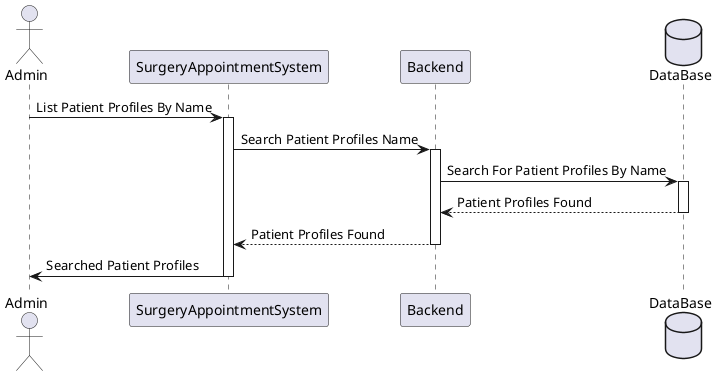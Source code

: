 ﻿@startuml
actor Admin
participant SurgeryAppointmentSystem
participant Backend
database DataBase

Admin -> SurgeryAppointmentSystem : List Patient Profiles By Name
activate SurgeryAppointmentSystem

SurgeryAppointmentSystem -> Backend : Search Patient Profiles Name
activate Backend

Backend -> DataBase : Search For Patient Profiles By Name
activate DataBase

DataBase --> Backend : Patient Profiles Found
deactivate DataBase

Backend --> SurgeryAppointmentSystem : Patient Profiles Found
deactivate Backend

SurgeryAppointmentSystem -> Admin : Searched Patient Profiles
deactivate SurgeryAppointmentSystem


@enduml

